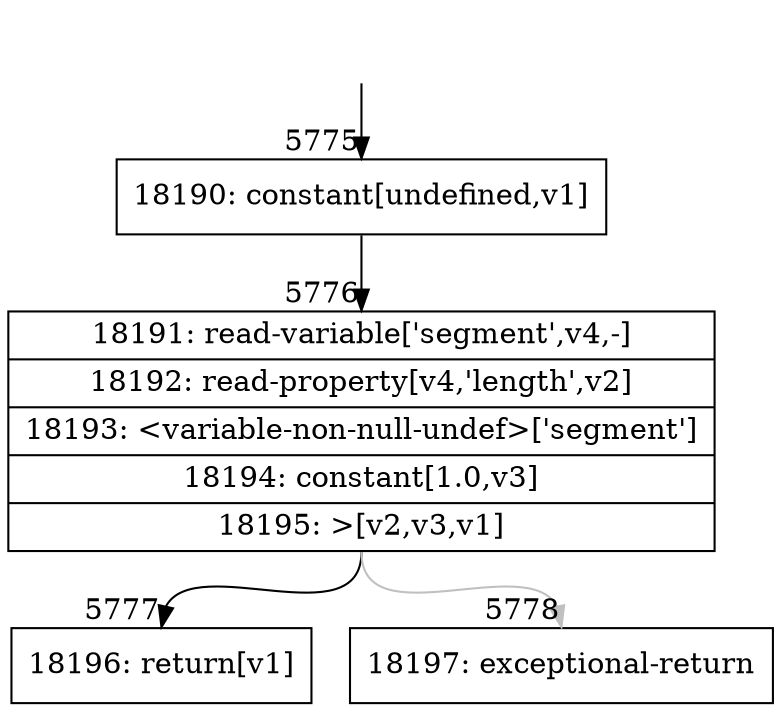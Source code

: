 digraph {
rankdir="TD"
BB_entry544[shape=none,label=""];
BB_entry544 -> BB5775 [tailport=s, headport=n, headlabel="    5775"]
BB5775 [shape=record label="{18190: constant[undefined,v1]}" ] 
BB5775 -> BB5776 [tailport=s, headport=n, headlabel="      5776"]
BB5776 [shape=record label="{18191: read-variable['segment',v4,-]|18192: read-property[v4,'length',v2]|18193: \<variable-non-null-undef\>['segment']|18194: constant[1.0,v3]|18195: \>[v2,v3,v1]}" ] 
BB5776 -> BB5777 [tailport=s, headport=n, headlabel="      5777"]
BB5776 -> BB5778 [tailport=s, headport=n, color=gray, headlabel="      5778"]
BB5777 [shape=record label="{18196: return[v1]}" ] 
BB5778 [shape=record label="{18197: exceptional-return}" ] 
//#$~ 3401
}
